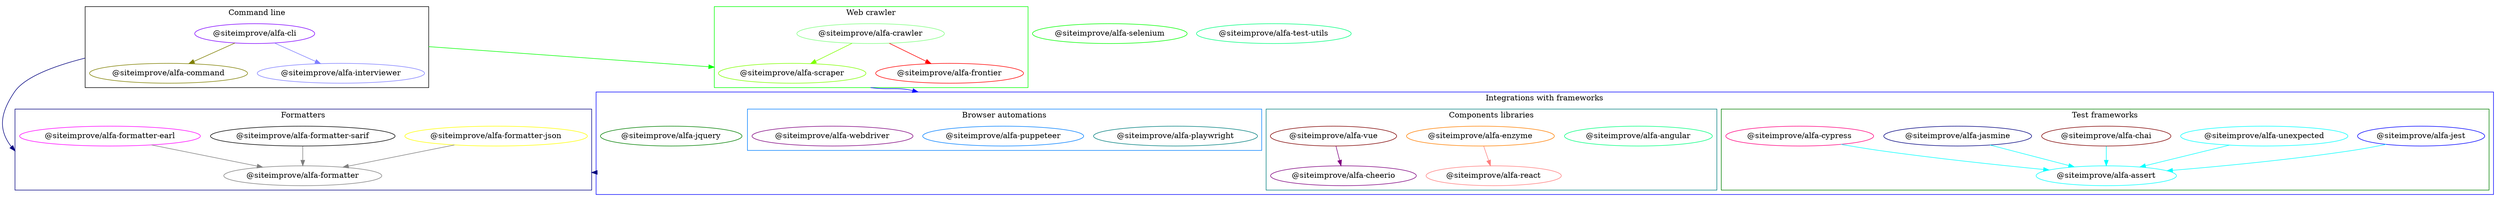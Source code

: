 // generated by package-dependency-graph
digraph {
  graph [compound=true];
  subgraph cluster_Command_line {
    _siteimprove_alfa_cli _siteimprove_alfa_command _siteimprove_alfa_interviewer;

    label = "Command line";
    color = "#000000";
  }

  subgraph cluster_Formatters {
    _siteimprove_alfa_formatter _siteimprove_alfa_formatter_earl _siteimprove_alfa_formatter_json _siteimprove_alfa_formatter_sarif;

    label = "Formatters";
    color = "#00007f";
  }

  subgraph cluster_Integrations_with_frameworks {
    _siteimprove_alfa_jquery;
    subgraph cluster_Test_frameworks {
      _siteimprove_alfa_assert _siteimprove_alfa_chai _siteimprove_alfa_cypress _siteimprove_alfa_jasmine _siteimprove_alfa_jest _siteimprove_alfa_unexpected;

      label = "Test frameworks";
      color = "#007f00";
    }
  
    subgraph cluster_Components_libraries {
      _siteimprove_alfa_angular _siteimprove_alfa_cheerio _siteimprove_alfa_enzyme _siteimprove_alfa_react _siteimprove_alfa_vue;

      label = "Components libraries";
      color = "#007f7f";
    }
  
    subgraph cluster_Browser_automations {
      _siteimprove_alfa_playwright _siteimprove_alfa_puppeteer _siteimprove_alfa_webdriver;

      label = "Browser automations";
      color = "#007fff";
    }
  
    label = "Integrations with frameworks";
    color = "#0000ff";
  }

  subgraph cluster_Web_crawler {
    _siteimprove_alfa_crawler _siteimprove_alfa_frontier _siteimprove_alfa_scraper;

    label = "Web crawler";
    color = "#00ff00";
  }

  _siteimprove_alfa_chai -> _siteimprove_alfa_assert[color = "#00ffff"]
  _siteimprove_alfa_cli -> _siteimprove_alfa_command[color = "#7f7f00"]
  _siteimprove_alfa_cli -> _siteimprove_alfa_formatter[color = "#00007f" ltail=cluster_Command_line lhead=cluster_Formatters]
  _siteimprove_alfa_cli -> _siteimprove_alfa_interviewer[color = "#7f7fff"]
  _siteimprove_alfa_cli -> _siteimprove_alfa_scraper[color = "#00ff00" ltail=cluster_Command_line lhead=cluster_Web_crawler]
  _siteimprove_alfa_crawler -> _siteimprove_alfa_frontier[color = "#ff0000"]
  _siteimprove_alfa_crawler -> _siteimprove_alfa_scraper[color = "#7fff00"]
  _siteimprove_alfa_cypress -> _siteimprove_alfa_assert[color = "#00ffff"]
  _siteimprove_alfa_cypress -> _siteimprove_alfa_formatter[color = "#00007f" ltail=cluster_Integrations_with_frameworks lhead=cluster_Formatters]
  _siteimprove_alfa_enzyme -> _siteimprove_alfa_react[color = "#ff7f7f"]
  _siteimprove_alfa_formatter_earl -> _siteimprove_alfa_formatter[color = "#7f7f7f"]
  _siteimprove_alfa_formatter_json -> _siteimprove_alfa_formatter[color = "#7f7f7f"]
  _siteimprove_alfa_formatter_sarif -> _siteimprove_alfa_formatter[color = "#7f7f7f"]
  _siteimprove_alfa_jasmine -> _siteimprove_alfa_assert[color = "#00ffff"]
  _siteimprove_alfa_jest -> _siteimprove_alfa_assert[color = "#00ffff"]
  _siteimprove_alfa_scraper -> _siteimprove_alfa_puppeteer[color = "#0000ff" ltail=cluster_Web_crawler lhead=cluster_Integrations_with_frameworks]
  _siteimprove_alfa_unexpected -> _siteimprove_alfa_assert[color = "#00ffff"]
  _siteimprove_alfa_vue -> _siteimprove_alfa_cheerio[color = "#7f007f"]

  _siteimprove_alfa_angular[label = "@siteimprove/alfa-angular", color = "#00ff7f"]
  _siteimprove_alfa_assert[label = "@siteimprove/alfa-assert", color = "#00ffff"]
  _siteimprove_alfa_chai[label = "@siteimprove/alfa-chai", color = "#7f0000"]
  _siteimprove_alfa_cheerio[label = "@siteimprove/alfa-cheerio", color = "#7f007f"]
  _siteimprove_alfa_cli[label = "@siteimprove/alfa-cli", color = "#7f00ff"]
  _siteimprove_alfa_command[label = "@siteimprove/alfa-command", color = "#7f7f00"]
  _siteimprove_alfa_formatter[label = "@siteimprove/alfa-formatter", color = "#7f7f7f"]
  _siteimprove_alfa_interviewer[label = "@siteimprove/alfa-interviewer", color = "#7f7fff"]
  _siteimprove_alfa_scraper[label = "@siteimprove/alfa-scraper", color = "#7fff00"]
  _siteimprove_alfa_crawler[label = "@siteimprove/alfa-crawler", color = "#7fff7f"]
  _siteimprove_alfa_frontier[label = "@siteimprove/alfa-frontier", color = "#ff0000"]
  _siteimprove_alfa_cypress[label = "@siteimprove/alfa-cypress", color = "#ff007f"]
  _siteimprove_alfa_formatter_earl[label = "@siteimprove/alfa-formatter-earl", color = "#ff00ff"]
  _siteimprove_alfa_enzyme[label = "@siteimprove/alfa-enzyme", color = "#ff7f00"]
  _siteimprove_alfa_react[label = "@siteimprove/alfa-react", color = "#ff7f7f"]
  _siteimprove_alfa_formatter_json[label = "@siteimprove/alfa-formatter-json", color = "#ffff00"]
  _siteimprove_alfa_formatter_sarif[label = "@siteimprove/alfa-formatter-sarif", color = "#000000"]
  _siteimprove_alfa_jasmine[label = "@siteimprove/alfa-jasmine", color = "#00007f"]
  _siteimprove_alfa_jest[label = "@siteimprove/alfa-jest", color = "#0000ff"]
  _siteimprove_alfa_jquery[label = "@siteimprove/alfa-jquery", color = "#007f00"]
  _siteimprove_alfa_playwright[label = "@siteimprove/alfa-playwright", color = "#007f7f"]
  _siteimprove_alfa_puppeteer[label = "@siteimprove/alfa-puppeteer", color = "#007fff"]
  _siteimprove_alfa_selenium[label = "@siteimprove/alfa-selenium", color = "#00ff00"]
  _siteimprove_alfa_test_utils[label = "@siteimprove/alfa-test-utils", color = "#00ff7f"]
  _siteimprove_alfa_unexpected[label = "@siteimprove/alfa-unexpected", color = "#00ffff"]
  _siteimprove_alfa_vue[label = "@siteimprove/alfa-vue", color = "#7f0000"]
  _siteimprove_alfa_webdriver[label = "@siteimprove/alfa-webdriver", color = "#7f007f"]
}
